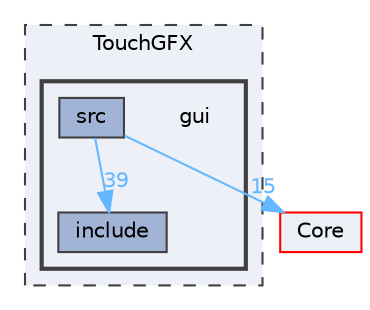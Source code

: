digraph "C:/Users/aleja/Documents/Github/PM3-Cable_Monitor/Software/Cable-Monitor_TouchGFX/Cable_Monitor_Horwey/TouchGFX/gui"
{
 // LATEX_PDF_SIZE
  bgcolor="transparent";
  edge [fontname=Helvetica,fontsize=10,labelfontname=Helvetica,labelfontsize=10];
  node [fontname=Helvetica,fontsize=10,shape=box,height=0.2,width=0.4];
  compound=true
  subgraph clusterdir_7533a30049b44b0794252d647810a8ad {
    graph [ bgcolor="#edf0f7", pencolor="grey25", label="TouchGFX", fontname=Helvetica,fontsize=10 style="filled,dashed", URL="dir_7533a30049b44b0794252d647810a8ad.html",tooltip=""]
  subgraph clusterdir_bd96e3dfd9c426785519865ec5993562 {
    graph [ bgcolor="#edf0f7", pencolor="grey25", label="", fontname=Helvetica,fontsize=10 style="filled,bold", URL="dir_bd96e3dfd9c426785519865ec5993562.html",tooltip=""]
    dir_bd96e3dfd9c426785519865ec5993562 [shape=plaintext, label="gui"];
  dir_7d0e74372a50d3721000a94171d7e601 [label="include", fillcolor="#a2b4d6", color="grey25", style="filled", URL="dir_7d0e74372a50d3721000a94171d7e601.html",tooltip=""];
  dir_fead4d3918e78267d6332d052aea3780 [label="src", fillcolor="#a2b4d6", color="grey25", style="filled", URL="dir_fead4d3918e78267d6332d052aea3780.html",tooltip=""];
  }
  }
  dir_c6310732a22f63c0c2fc5595561e68f1 [label="Core", fillcolor="#edf0f7", color="red", style="filled", URL="dir_c6310732a22f63c0c2fc5595561e68f1.html",tooltip=""];
  dir_fead4d3918e78267d6332d052aea3780->dir_7d0e74372a50d3721000a94171d7e601 [headlabel="39", labeldistance=1.5 headhref="dir_000037_000011.html" href="dir_000037_000011.html" color="steelblue1" fontcolor="steelblue1"];
  dir_fead4d3918e78267d6332d052aea3780->dir_c6310732a22f63c0c2fc5595561e68f1 [headlabel="15", labeldistance=1.5 headhref="dir_000037_000005.html" href="dir_000037_000005.html" color="steelblue1" fontcolor="steelblue1"];
}
